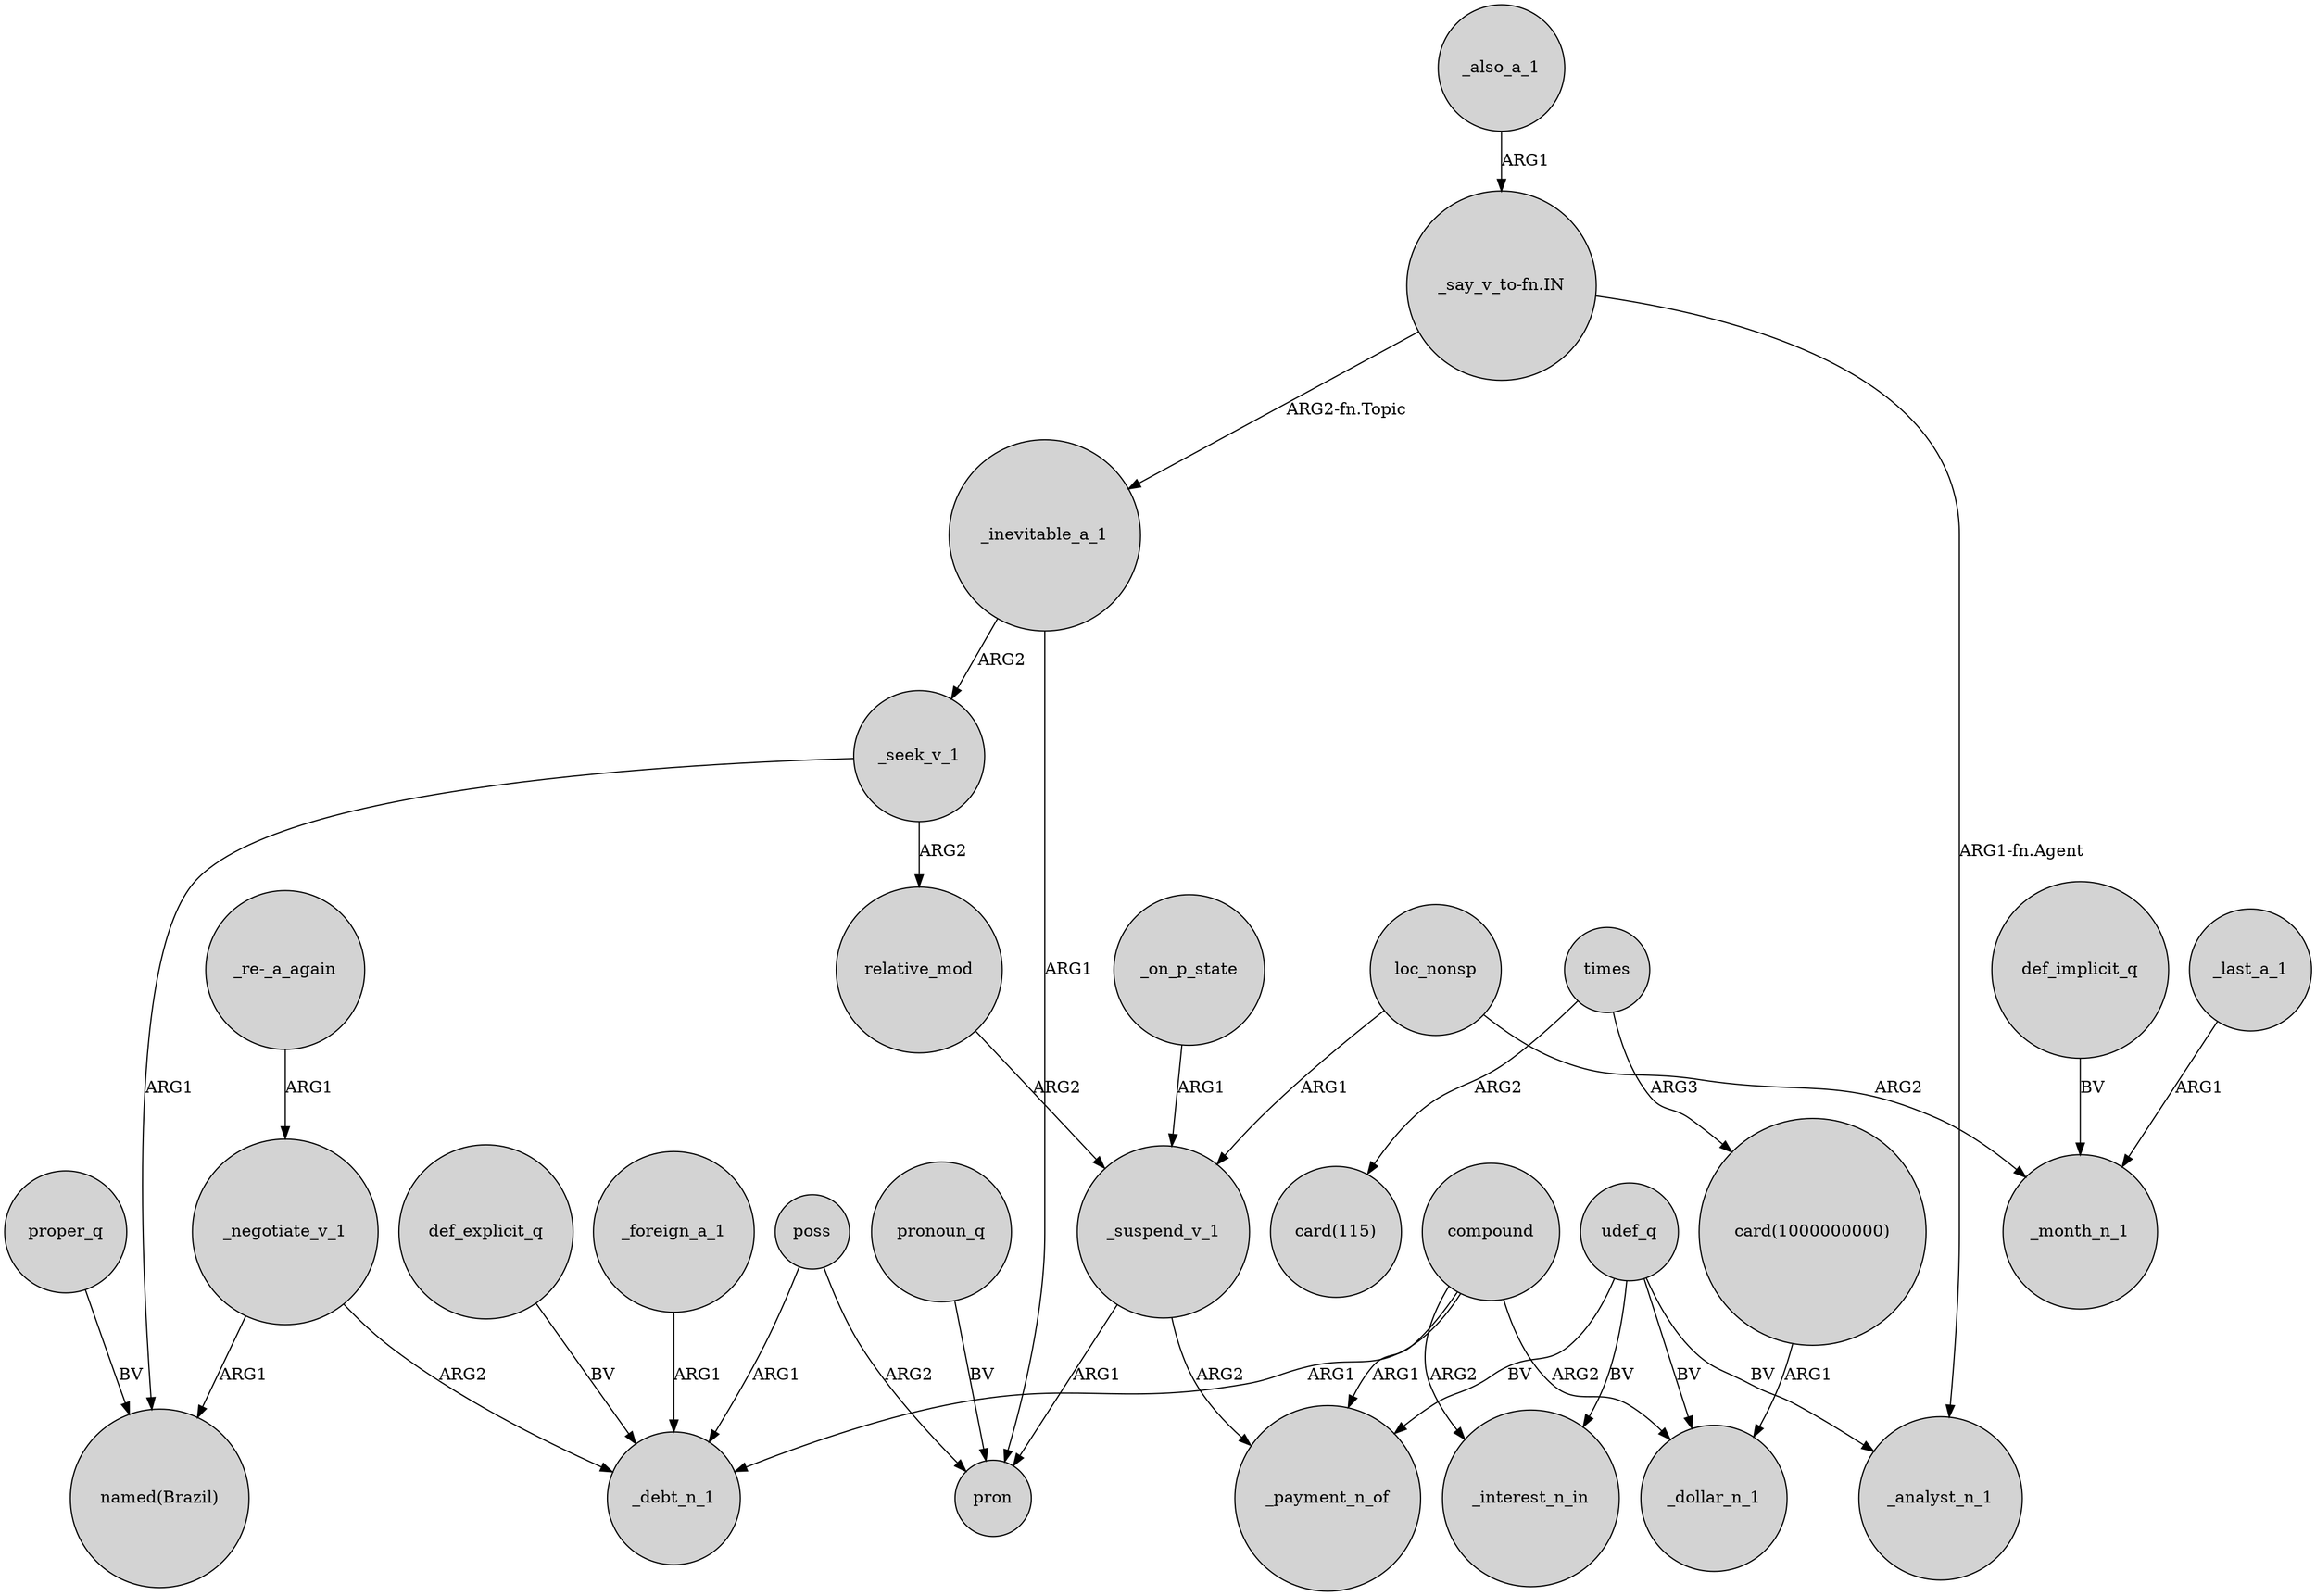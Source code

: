 digraph {
	node [shape=circle style=filled]
	_seek_v_1 -> "named(Brazil)" [label=ARG1]
	relative_mod -> _suspend_v_1 [label=ARG2]
	_suspend_v_1 -> _payment_n_of [label=ARG2]
	def_implicit_q -> _month_n_1 [label=BV]
	_also_a_1 -> "_say_v_to-fn.IN" [label=ARG1]
	"_re-_a_again" -> _negotiate_v_1 [label=ARG1]
	compound -> _debt_n_1 [label=ARG1]
	poss -> pron [label=ARG2]
	_on_p_state -> _suspend_v_1 [label=ARG1]
	_negotiate_v_1 -> "named(Brazil)" [label=ARG1]
	_inevitable_a_1 -> pron [label=ARG1]
	_seek_v_1 -> relative_mod [label=ARG2]
	"_say_v_to-fn.IN" -> _inevitable_a_1 [label="ARG2-fn.Topic"]
	udef_q -> _interest_n_in [label=BV]
	_negotiate_v_1 -> _debt_n_1 [label=ARG2]
	_suspend_v_1 -> pron [label=ARG1]
	compound -> _interest_n_in [label=ARG2]
	times -> "card(1000000000)" [label=ARG3]
	udef_q -> _payment_n_of [label=BV]
	loc_nonsp -> _suspend_v_1 [label=ARG1]
	def_explicit_q -> _debt_n_1 [label=BV]
	pronoun_q -> pron [label=BV]
	times -> "card(115)" [label=ARG2]
	"_say_v_to-fn.IN" -> _analyst_n_1 [label="ARG1-fn.Agent"]
	compound -> _payment_n_of [label=ARG1]
	_foreign_a_1 -> _debt_n_1 [label=ARG1]
	proper_q -> "named(Brazil)" [label=BV]
	_last_a_1 -> _month_n_1 [label=ARG1]
	udef_q -> _analyst_n_1 [label=BV]
	poss -> _debt_n_1 [label=ARG1]
	"card(1000000000)" -> _dollar_n_1 [label=ARG1]
	loc_nonsp -> _month_n_1 [label=ARG2]
	compound -> _dollar_n_1 [label=ARG2]
	_inevitable_a_1 -> _seek_v_1 [label=ARG2]
	udef_q -> _dollar_n_1 [label=BV]
}
